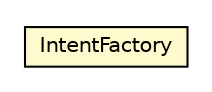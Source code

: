 #!/usr/local/bin/dot
#
# Class diagram 
# Generated by UMLGraph version 5.1 (http://www.umlgraph.org/)
#

digraph G {
	edge [fontname="Helvetica",fontsize=10,labelfontname="Helvetica",labelfontsize=10];
	node [fontname="Helvetica",fontsize=10,shape=plaintext];
	nodesep=0.25;
	ranksep=0.5;
	// org.androidtransfuse.intentFactory.IntentFactory
	c9654 [label=<<table title="org.androidtransfuse.intentFactory.IntentFactory" border="0" cellborder="1" cellspacing="0" cellpadding="2" port="p" bgcolor="lemonChiffon" href="./IntentFactory.html">
		<tr><td><table border="0" cellspacing="0" cellpadding="1">
<tr><td align="center" balign="center"> IntentFactory </td></tr>
		</table></td></tr>
		</table>>, fontname="Helvetica", fontcolor="black", fontsize=10.0];
}


